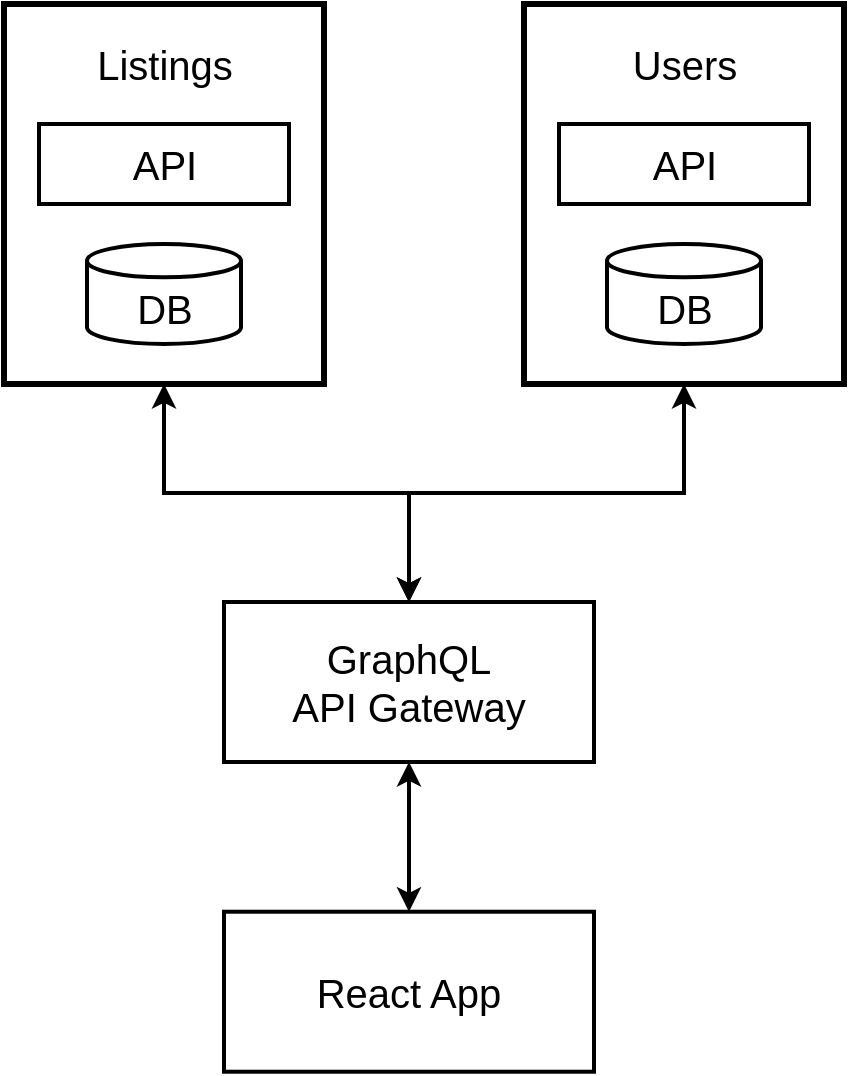 <mxfile version="12.5.5" type="github">
  <diagram id="C5RBs43oDa-KdzZeNtuy" name="Page-1">
    <mxGraphModel dx="1476" dy="749" grid="1" gridSize="10" guides="1" tooltips="1" connect="1" arrows="1" fold="1" page="1" pageScale="1" pageWidth="827" pageHeight="1169" math="0" shadow="0">
      <root>
        <mxCell id="WIyWlLk6GJQsqaUBKTNV-0"/>
        <mxCell id="WIyWlLk6GJQsqaUBKTNV-1" parent="WIyWlLk6GJQsqaUBKTNV-0"/>
        <mxCell id="PRDpkNrM7ITENll2jEc8-11" value="" style="group" vertex="1" connectable="0" parent="WIyWlLk6GJQsqaUBKTNV-1">
          <mxGeometry x="140" y="90" width="160" height="190" as="geometry"/>
        </mxCell>
        <mxCell id="PRDpkNrM7ITENll2jEc8-1" value="" style="rounded=0;whiteSpace=wrap;html=1;strokeWidth=3;" vertex="1" parent="PRDpkNrM7ITENll2jEc8-11">
          <mxGeometry width="160" height="190" as="geometry"/>
        </mxCell>
        <mxCell id="PRDpkNrM7ITENll2jEc8-4" value="&lt;font style=&quot;font-size: 20px&quot;&gt;Listings&lt;/font&gt;" style="text;html=1;align=center;verticalAlign=middle;resizable=0;points=[];autosize=1;" vertex="1" parent="PRDpkNrM7ITENll2jEc8-11">
          <mxGeometry x="40" y="20" width="80" height="20" as="geometry"/>
        </mxCell>
        <mxCell id="PRDpkNrM7ITENll2jEc8-5" value="&lt;font style=&quot;font-size: 20px&quot;&gt;API&lt;/font&gt;" style="rounded=0;whiteSpace=wrap;html=1;strokeWidth=2;" vertex="1" parent="PRDpkNrM7ITENll2jEc8-11">
          <mxGeometry x="17.5" y="60" width="125" height="40" as="geometry"/>
        </mxCell>
        <mxCell id="PRDpkNrM7ITENll2jEc8-10" value="" style="group" vertex="1" connectable="0" parent="PRDpkNrM7ITENll2jEc8-11">
          <mxGeometry x="41.5" y="120" width="77" height="50" as="geometry"/>
        </mxCell>
        <mxCell id="PRDpkNrM7ITENll2jEc8-6" value="" style="strokeWidth=2;html=1;shape=mxgraph.flowchart.database;whiteSpace=wrap;" vertex="1" parent="PRDpkNrM7ITENll2jEc8-10">
          <mxGeometry width="77" height="50" as="geometry"/>
        </mxCell>
        <mxCell id="PRDpkNrM7ITENll2jEc8-7" value="&lt;font style=&quot;font-size: 20px&quot;&gt;DB&lt;/font&gt;" style="text;html=1;align=center;verticalAlign=middle;resizable=0;points=[];autosize=1;" vertex="1" parent="PRDpkNrM7ITENll2jEc8-10">
          <mxGeometry x="18.5" y="22" width="40" height="20" as="geometry"/>
        </mxCell>
        <mxCell id="PRDpkNrM7ITENll2jEc8-12" value="" style="group" vertex="1" connectable="0" parent="WIyWlLk6GJQsqaUBKTNV-1">
          <mxGeometry x="400" y="90" width="160" height="190" as="geometry"/>
        </mxCell>
        <mxCell id="PRDpkNrM7ITENll2jEc8-13" value="" style="rounded=0;whiteSpace=wrap;html=1;strokeWidth=3;" vertex="1" parent="PRDpkNrM7ITENll2jEc8-12">
          <mxGeometry width="160" height="190" as="geometry"/>
        </mxCell>
        <mxCell id="PRDpkNrM7ITENll2jEc8-14" value="&lt;font style=&quot;font-size: 20px&quot;&gt;Users&lt;/font&gt;" style="text;html=1;align=center;verticalAlign=middle;resizable=0;points=[];autosize=1;" vertex="1" parent="PRDpkNrM7ITENll2jEc8-12">
          <mxGeometry x="45" y="20" width="70" height="20" as="geometry"/>
        </mxCell>
        <mxCell id="PRDpkNrM7ITENll2jEc8-15" value="&lt;font style=&quot;font-size: 20px&quot;&gt;API&lt;/font&gt;" style="rounded=0;whiteSpace=wrap;html=1;strokeWidth=2;" vertex="1" parent="PRDpkNrM7ITENll2jEc8-12">
          <mxGeometry x="17.5" y="60" width="125" height="40" as="geometry"/>
        </mxCell>
        <mxCell id="PRDpkNrM7ITENll2jEc8-16" value="" style="group" vertex="1" connectable="0" parent="PRDpkNrM7ITENll2jEc8-12">
          <mxGeometry x="41.5" y="120" width="77" height="50" as="geometry"/>
        </mxCell>
        <mxCell id="PRDpkNrM7ITENll2jEc8-17" value="" style="strokeWidth=2;html=1;shape=mxgraph.flowchart.database;whiteSpace=wrap;" vertex="1" parent="PRDpkNrM7ITENll2jEc8-16">
          <mxGeometry width="77" height="50" as="geometry"/>
        </mxCell>
        <mxCell id="PRDpkNrM7ITENll2jEc8-18" value="&lt;font style=&quot;font-size: 20px&quot;&gt;DB&lt;/font&gt;" style="text;html=1;align=center;verticalAlign=middle;resizable=0;points=[];autosize=1;" vertex="1" parent="PRDpkNrM7ITENll2jEc8-16">
          <mxGeometry x="18.5" y="22" width="40" height="20" as="geometry"/>
        </mxCell>
        <mxCell id="PRDpkNrM7ITENll2jEc8-24" style="edgeStyle=orthogonalEdgeStyle;rounded=0;orthogonalLoop=1;jettySize=auto;html=1;exitX=0.5;exitY=1;exitDx=0;exitDy=0;startArrow=classic;startFill=1;strokeWidth=2;" edge="1" parent="WIyWlLk6GJQsqaUBKTNV-1" source="PRDpkNrM7ITENll2jEc8-19" target="PRDpkNrM7ITENll2jEc8-23">
          <mxGeometry relative="1" as="geometry"/>
        </mxCell>
        <mxCell id="PRDpkNrM7ITENll2jEc8-19" value="&lt;font style=&quot;font-size: 20px&quot;&gt;GraphQL&lt;br&gt;API Gateway&lt;br&gt;&lt;/font&gt;" style="rounded=0;whiteSpace=wrap;html=1;strokeWidth=2;" vertex="1" parent="WIyWlLk6GJQsqaUBKTNV-1">
          <mxGeometry x="250" y="389" width="185" height="80" as="geometry"/>
        </mxCell>
        <mxCell id="PRDpkNrM7ITENll2jEc8-20" style="edgeStyle=orthogonalEdgeStyle;rounded=0;orthogonalLoop=1;jettySize=auto;html=1;exitX=0.5;exitY=1;exitDx=0;exitDy=0;entryX=0.5;entryY=0;entryDx=0;entryDy=0;strokeWidth=2;startArrow=classic;startFill=1;" edge="1" parent="WIyWlLk6GJQsqaUBKTNV-1" source="PRDpkNrM7ITENll2jEc8-1" target="PRDpkNrM7ITENll2jEc8-19">
          <mxGeometry relative="1" as="geometry"/>
        </mxCell>
        <mxCell id="PRDpkNrM7ITENll2jEc8-22" style="edgeStyle=orthogonalEdgeStyle;rounded=0;orthogonalLoop=1;jettySize=auto;html=1;exitX=0.5;exitY=1;exitDx=0;exitDy=0;startArrow=classic;startFill=1;strokeWidth=2;" edge="1" parent="WIyWlLk6GJQsqaUBKTNV-1" source="PRDpkNrM7ITENll2jEc8-13" target="PRDpkNrM7ITENll2jEc8-19">
          <mxGeometry relative="1" as="geometry"/>
        </mxCell>
        <mxCell id="PRDpkNrM7ITENll2jEc8-23" value="&lt;font style=&quot;font-size: 20px&quot;&gt;React App&lt;br&gt;&lt;/font&gt;" style="rounded=0;whiteSpace=wrap;html=1;strokeWidth=2;" vertex="1" parent="WIyWlLk6GJQsqaUBKTNV-1">
          <mxGeometry x="250" y="543.86" width="185" height="80" as="geometry"/>
        </mxCell>
      </root>
    </mxGraphModel>
  </diagram>
</mxfile>
